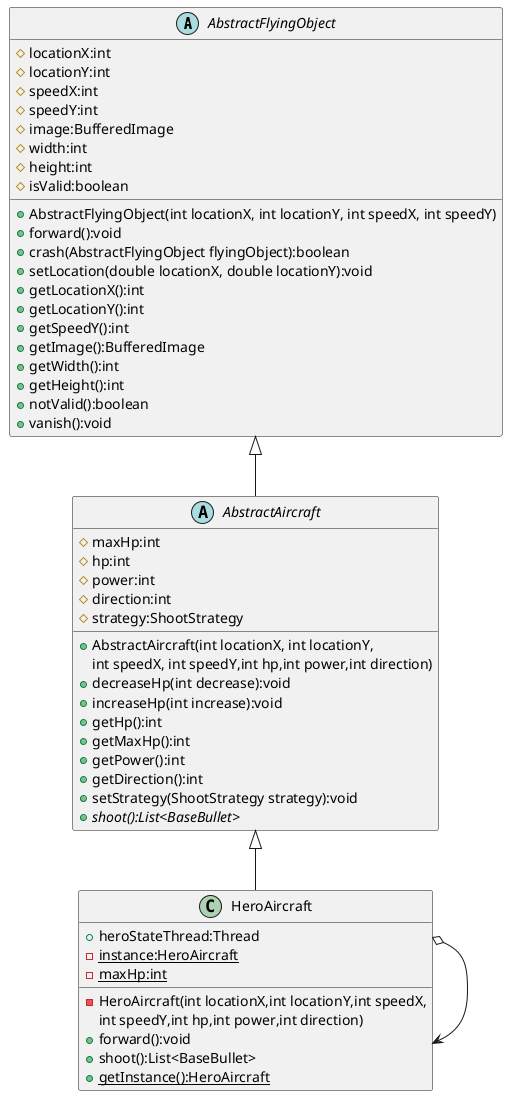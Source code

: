 @startuml
'https://plantuml.com/class-diagram

abstract class AbstractFlyingObject
{
    # locationX:int
    # locationY:int
    # speedX:int
    # speedY:int
    # image:BufferedImage
    # width:int
    # height:int
    # isValid:boolean

    + AbstractFlyingObject(int locationX, int locationY, int speedX, int speedY)
    + forward():void
    + crash(AbstractFlyingObject flyingObject):boolean
    + setLocation(double locationX, double locationY):void
    + getLocationX():int
    + getLocationY():int
    + getSpeedY():int
    + getImage():BufferedImage
    + getWidth():int
    + getHeight():int
    + notValid():boolean
    + vanish():void
}
abstract class AbstractAircraft
{
	# maxHp:int
    # hp:int
    # power:int
    # direction:int
    # strategy:ShootStrategy
    + AbstractAircraft(int locationX, int locationY,
     int speedX, int speedY,int hp,int power,int direction)
    + decreaseHp(int decrease):void
    + increaseHp(int increase):void
    + getHp():int
    + getMaxHp():int
    + getPower():int
    + getDirection():int
    + setStrategy(ShootStrategy strategy):void
    + {abstract} shoot():List<BaseBullet>
 }
class HeroAircraft {
    + heroStateThread:Thread
    - {static} instance:HeroAircraft
    - {static} maxHp:int
    - HeroAircraft(int locationX,int locationY,int speedX,
                      int speedY,int hp,int power,int direction)
    + forward():void
    + shoot():List<BaseBullet>
    + {static} getInstance():HeroAircraft
}

AbstractAircraft <|-- HeroAircraft
AbstractFlyingObject <|-- AbstractAircraft
HeroAircraft o--> HeroAircraft
@enduml